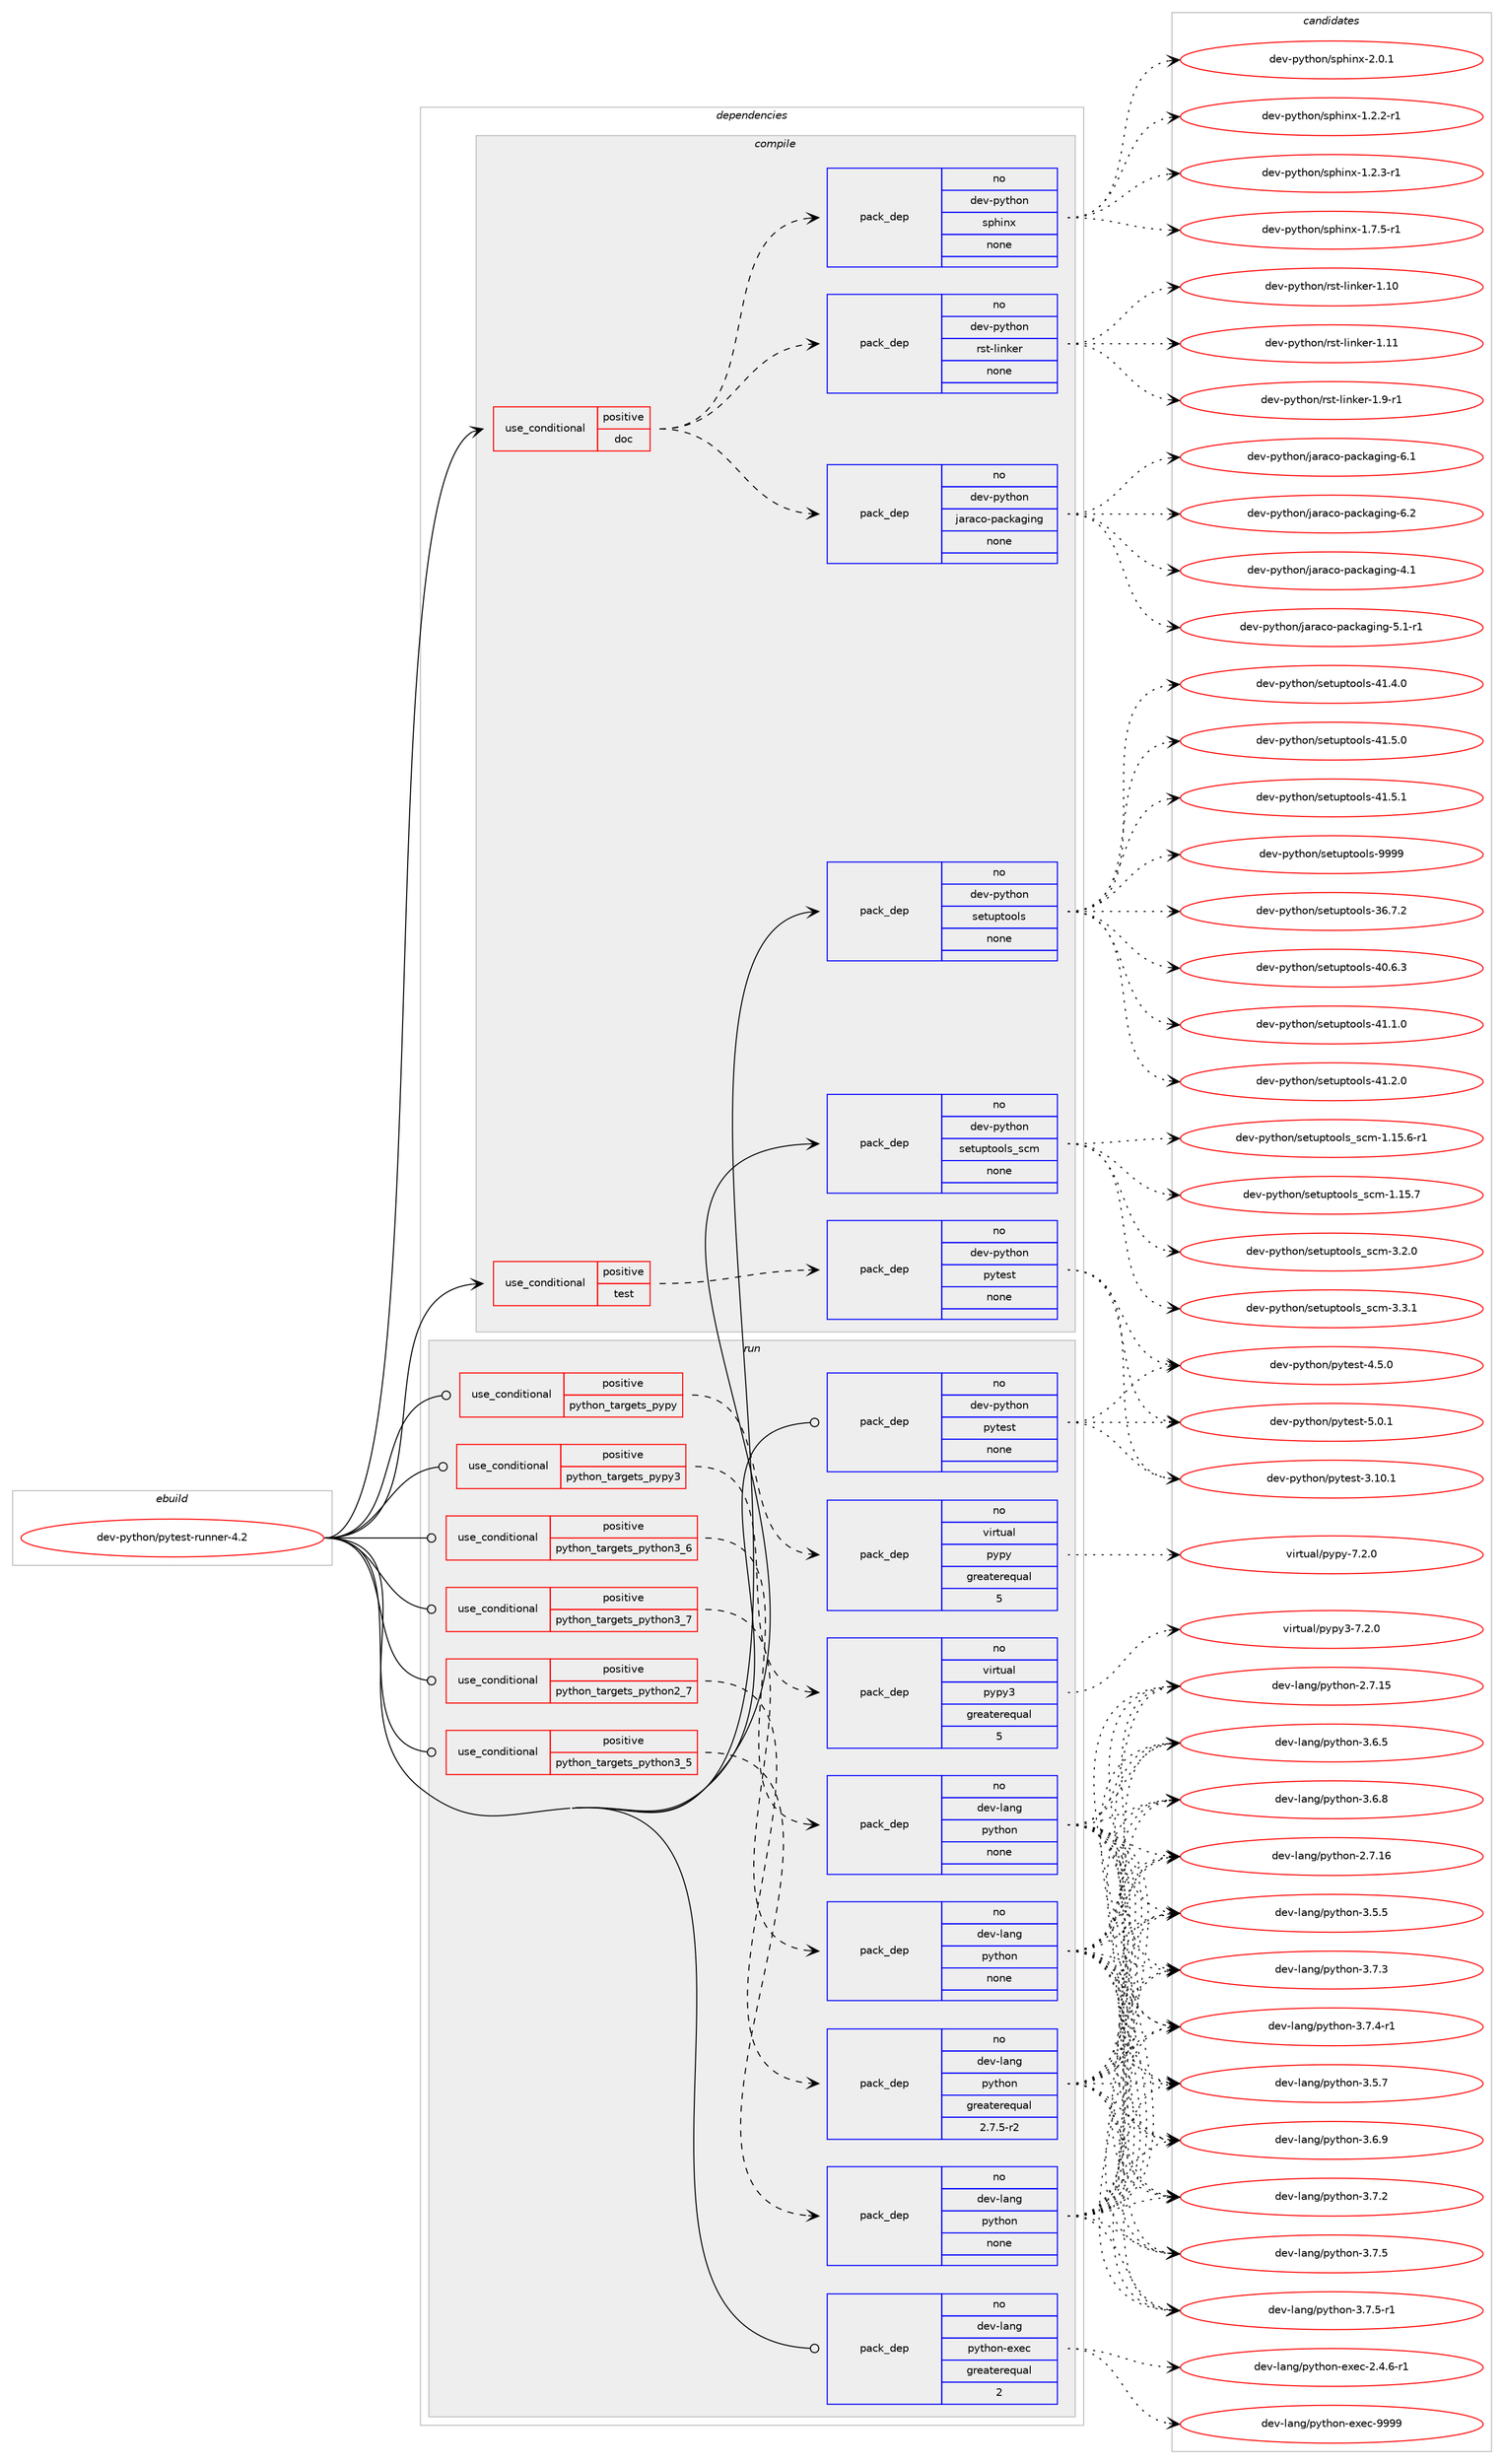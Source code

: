digraph prolog {

# *************
# Graph options
# *************

newrank=true;
concentrate=true;
compound=true;
graph [rankdir=LR,fontname=Helvetica,fontsize=10,ranksep=1.5];#, ranksep=2.5, nodesep=0.2];
edge  [arrowhead=vee];
node  [fontname=Helvetica,fontsize=10];

# **********
# The ebuild
# **********

subgraph cluster_leftcol {
color=gray;
rank=same;
label=<<i>ebuild</i>>;
id [label="dev-python/pytest-runner-4.2", color=red, width=4, href="../dev-python/pytest-runner-4.2.svg"];
}

# ****************
# The dependencies
# ****************

subgraph cluster_midcol {
color=gray;
label=<<i>dependencies</i>>;
subgraph cluster_compile {
fillcolor="#eeeeee";
style=filled;
label=<<i>compile</i>>;
subgraph cond147188 {
dependency629843 [label=<<TABLE BORDER="0" CELLBORDER="1" CELLSPACING="0" CELLPADDING="4"><TR><TD ROWSPAN="3" CELLPADDING="10">use_conditional</TD></TR><TR><TD>positive</TD></TR><TR><TD>doc</TD></TR></TABLE>>, shape=none, color=red];
subgraph pack470789 {
dependency629844 [label=<<TABLE BORDER="0" CELLBORDER="1" CELLSPACING="0" CELLPADDING="4" WIDTH="220"><TR><TD ROWSPAN="6" CELLPADDING="30">pack_dep</TD></TR><TR><TD WIDTH="110">no</TD></TR><TR><TD>dev-python</TD></TR><TR><TD>jaraco-packaging</TD></TR><TR><TD>none</TD></TR><TR><TD></TD></TR></TABLE>>, shape=none, color=blue];
}
dependency629843:e -> dependency629844:w [weight=20,style="dashed",arrowhead="vee"];
subgraph pack470790 {
dependency629845 [label=<<TABLE BORDER="0" CELLBORDER="1" CELLSPACING="0" CELLPADDING="4" WIDTH="220"><TR><TD ROWSPAN="6" CELLPADDING="30">pack_dep</TD></TR><TR><TD WIDTH="110">no</TD></TR><TR><TD>dev-python</TD></TR><TR><TD>rst-linker</TD></TR><TR><TD>none</TD></TR><TR><TD></TD></TR></TABLE>>, shape=none, color=blue];
}
dependency629843:e -> dependency629845:w [weight=20,style="dashed",arrowhead="vee"];
subgraph pack470791 {
dependency629846 [label=<<TABLE BORDER="0" CELLBORDER="1" CELLSPACING="0" CELLPADDING="4" WIDTH="220"><TR><TD ROWSPAN="6" CELLPADDING="30">pack_dep</TD></TR><TR><TD WIDTH="110">no</TD></TR><TR><TD>dev-python</TD></TR><TR><TD>sphinx</TD></TR><TR><TD>none</TD></TR><TR><TD></TD></TR></TABLE>>, shape=none, color=blue];
}
dependency629843:e -> dependency629846:w [weight=20,style="dashed",arrowhead="vee"];
}
id:e -> dependency629843:w [weight=20,style="solid",arrowhead="vee"];
subgraph cond147189 {
dependency629847 [label=<<TABLE BORDER="0" CELLBORDER="1" CELLSPACING="0" CELLPADDING="4"><TR><TD ROWSPAN="3" CELLPADDING="10">use_conditional</TD></TR><TR><TD>positive</TD></TR><TR><TD>test</TD></TR></TABLE>>, shape=none, color=red];
subgraph pack470792 {
dependency629848 [label=<<TABLE BORDER="0" CELLBORDER="1" CELLSPACING="0" CELLPADDING="4" WIDTH="220"><TR><TD ROWSPAN="6" CELLPADDING="30">pack_dep</TD></TR><TR><TD WIDTH="110">no</TD></TR><TR><TD>dev-python</TD></TR><TR><TD>pytest</TD></TR><TR><TD>none</TD></TR><TR><TD></TD></TR></TABLE>>, shape=none, color=blue];
}
dependency629847:e -> dependency629848:w [weight=20,style="dashed",arrowhead="vee"];
}
id:e -> dependency629847:w [weight=20,style="solid",arrowhead="vee"];
subgraph pack470793 {
dependency629849 [label=<<TABLE BORDER="0" CELLBORDER="1" CELLSPACING="0" CELLPADDING="4" WIDTH="220"><TR><TD ROWSPAN="6" CELLPADDING="30">pack_dep</TD></TR><TR><TD WIDTH="110">no</TD></TR><TR><TD>dev-python</TD></TR><TR><TD>setuptools</TD></TR><TR><TD>none</TD></TR><TR><TD></TD></TR></TABLE>>, shape=none, color=blue];
}
id:e -> dependency629849:w [weight=20,style="solid",arrowhead="vee"];
subgraph pack470794 {
dependency629850 [label=<<TABLE BORDER="0" CELLBORDER="1" CELLSPACING="0" CELLPADDING="4" WIDTH="220"><TR><TD ROWSPAN="6" CELLPADDING="30">pack_dep</TD></TR><TR><TD WIDTH="110">no</TD></TR><TR><TD>dev-python</TD></TR><TR><TD>setuptools_scm</TD></TR><TR><TD>none</TD></TR><TR><TD></TD></TR></TABLE>>, shape=none, color=blue];
}
id:e -> dependency629850:w [weight=20,style="solid",arrowhead="vee"];
}
subgraph cluster_compileandrun {
fillcolor="#eeeeee";
style=filled;
label=<<i>compile and run</i>>;
}
subgraph cluster_run {
fillcolor="#eeeeee";
style=filled;
label=<<i>run</i>>;
subgraph cond147190 {
dependency629851 [label=<<TABLE BORDER="0" CELLBORDER="1" CELLSPACING="0" CELLPADDING="4"><TR><TD ROWSPAN="3" CELLPADDING="10">use_conditional</TD></TR><TR><TD>positive</TD></TR><TR><TD>python_targets_pypy</TD></TR></TABLE>>, shape=none, color=red];
subgraph pack470795 {
dependency629852 [label=<<TABLE BORDER="0" CELLBORDER="1" CELLSPACING="0" CELLPADDING="4" WIDTH="220"><TR><TD ROWSPAN="6" CELLPADDING="30">pack_dep</TD></TR><TR><TD WIDTH="110">no</TD></TR><TR><TD>virtual</TD></TR><TR><TD>pypy</TD></TR><TR><TD>greaterequal</TD></TR><TR><TD>5</TD></TR></TABLE>>, shape=none, color=blue];
}
dependency629851:e -> dependency629852:w [weight=20,style="dashed",arrowhead="vee"];
}
id:e -> dependency629851:w [weight=20,style="solid",arrowhead="odot"];
subgraph cond147191 {
dependency629853 [label=<<TABLE BORDER="0" CELLBORDER="1" CELLSPACING="0" CELLPADDING="4"><TR><TD ROWSPAN="3" CELLPADDING="10">use_conditional</TD></TR><TR><TD>positive</TD></TR><TR><TD>python_targets_pypy3</TD></TR></TABLE>>, shape=none, color=red];
subgraph pack470796 {
dependency629854 [label=<<TABLE BORDER="0" CELLBORDER="1" CELLSPACING="0" CELLPADDING="4" WIDTH="220"><TR><TD ROWSPAN="6" CELLPADDING="30">pack_dep</TD></TR><TR><TD WIDTH="110">no</TD></TR><TR><TD>virtual</TD></TR><TR><TD>pypy3</TD></TR><TR><TD>greaterequal</TD></TR><TR><TD>5</TD></TR></TABLE>>, shape=none, color=blue];
}
dependency629853:e -> dependency629854:w [weight=20,style="dashed",arrowhead="vee"];
}
id:e -> dependency629853:w [weight=20,style="solid",arrowhead="odot"];
subgraph cond147192 {
dependency629855 [label=<<TABLE BORDER="0" CELLBORDER="1" CELLSPACING="0" CELLPADDING="4"><TR><TD ROWSPAN="3" CELLPADDING="10">use_conditional</TD></TR><TR><TD>positive</TD></TR><TR><TD>python_targets_python2_7</TD></TR></TABLE>>, shape=none, color=red];
subgraph pack470797 {
dependency629856 [label=<<TABLE BORDER="0" CELLBORDER="1" CELLSPACING="0" CELLPADDING="4" WIDTH="220"><TR><TD ROWSPAN="6" CELLPADDING="30">pack_dep</TD></TR><TR><TD WIDTH="110">no</TD></TR><TR><TD>dev-lang</TD></TR><TR><TD>python</TD></TR><TR><TD>greaterequal</TD></TR><TR><TD>2.7.5-r2</TD></TR></TABLE>>, shape=none, color=blue];
}
dependency629855:e -> dependency629856:w [weight=20,style="dashed",arrowhead="vee"];
}
id:e -> dependency629855:w [weight=20,style="solid",arrowhead="odot"];
subgraph cond147193 {
dependency629857 [label=<<TABLE BORDER="0" CELLBORDER="1" CELLSPACING="0" CELLPADDING="4"><TR><TD ROWSPAN="3" CELLPADDING="10">use_conditional</TD></TR><TR><TD>positive</TD></TR><TR><TD>python_targets_python3_5</TD></TR></TABLE>>, shape=none, color=red];
subgraph pack470798 {
dependency629858 [label=<<TABLE BORDER="0" CELLBORDER="1" CELLSPACING="0" CELLPADDING="4" WIDTH="220"><TR><TD ROWSPAN="6" CELLPADDING="30">pack_dep</TD></TR><TR><TD WIDTH="110">no</TD></TR><TR><TD>dev-lang</TD></TR><TR><TD>python</TD></TR><TR><TD>none</TD></TR><TR><TD></TD></TR></TABLE>>, shape=none, color=blue];
}
dependency629857:e -> dependency629858:w [weight=20,style="dashed",arrowhead="vee"];
}
id:e -> dependency629857:w [weight=20,style="solid",arrowhead="odot"];
subgraph cond147194 {
dependency629859 [label=<<TABLE BORDER="0" CELLBORDER="1" CELLSPACING="0" CELLPADDING="4"><TR><TD ROWSPAN="3" CELLPADDING="10">use_conditional</TD></TR><TR><TD>positive</TD></TR><TR><TD>python_targets_python3_6</TD></TR></TABLE>>, shape=none, color=red];
subgraph pack470799 {
dependency629860 [label=<<TABLE BORDER="0" CELLBORDER="1" CELLSPACING="0" CELLPADDING="4" WIDTH="220"><TR><TD ROWSPAN="6" CELLPADDING="30">pack_dep</TD></TR><TR><TD WIDTH="110">no</TD></TR><TR><TD>dev-lang</TD></TR><TR><TD>python</TD></TR><TR><TD>none</TD></TR><TR><TD></TD></TR></TABLE>>, shape=none, color=blue];
}
dependency629859:e -> dependency629860:w [weight=20,style="dashed",arrowhead="vee"];
}
id:e -> dependency629859:w [weight=20,style="solid",arrowhead="odot"];
subgraph cond147195 {
dependency629861 [label=<<TABLE BORDER="0" CELLBORDER="1" CELLSPACING="0" CELLPADDING="4"><TR><TD ROWSPAN="3" CELLPADDING="10">use_conditional</TD></TR><TR><TD>positive</TD></TR><TR><TD>python_targets_python3_7</TD></TR></TABLE>>, shape=none, color=red];
subgraph pack470800 {
dependency629862 [label=<<TABLE BORDER="0" CELLBORDER="1" CELLSPACING="0" CELLPADDING="4" WIDTH="220"><TR><TD ROWSPAN="6" CELLPADDING="30">pack_dep</TD></TR><TR><TD WIDTH="110">no</TD></TR><TR><TD>dev-lang</TD></TR><TR><TD>python</TD></TR><TR><TD>none</TD></TR><TR><TD></TD></TR></TABLE>>, shape=none, color=blue];
}
dependency629861:e -> dependency629862:w [weight=20,style="dashed",arrowhead="vee"];
}
id:e -> dependency629861:w [weight=20,style="solid",arrowhead="odot"];
subgraph pack470801 {
dependency629863 [label=<<TABLE BORDER="0" CELLBORDER="1" CELLSPACING="0" CELLPADDING="4" WIDTH="220"><TR><TD ROWSPAN="6" CELLPADDING="30">pack_dep</TD></TR><TR><TD WIDTH="110">no</TD></TR><TR><TD>dev-lang</TD></TR><TR><TD>python-exec</TD></TR><TR><TD>greaterequal</TD></TR><TR><TD>2</TD></TR></TABLE>>, shape=none, color=blue];
}
id:e -> dependency629863:w [weight=20,style="solid",arrowhead="odot"];
subgraph pack470802 {
dependency629864 [label=<<TABLE BORDER="0" CELLBORDER="1" CELLSPACING="0" CELLPADDING="4" WIDTH="220"><TR><TD ROWSPAN="6" CELLPADDING="30">pack_dep</TD></TR><TR><TD WIDTH="110">no</TD></TR><TR><TD>dev-python</TD></TR><TR><TD>pytest</TD></TR><TR><TD>none</TD></TR><TR><TD></TD></TR></TABLE>>, shape=none, color=blue];
}
id:e -> dependency629864:w [weight=20,style="solid",arrowhead="odot"];
}
}

# **************
# The candidates
# **************

subgraph cluster_choices {
rank=same;
color=gray;
label=<<i>candidates</i>>;

subgraph choice470789 {
color=black;
nodesep=1;
choice10010111845112121116104111110471069711497991114511297991079710310511010345524649 [label="dev-python/jaraco-packaging-4.1", color=red, width=4,href="../dev-python/jaraco-packaging-4.1.svg"];
choice100101118451121211161041111104710697114979911145112979910797103105110103455346494511449 [label="dev-python/jaraco-packaging-5.1-r1", color=red, width=4,href="../dev-python/jaraco-packaging-5.1-r1.svg"];
choice10010111845112121116104111110471069711497991114511297991079710310511010345544649 [label="dev-python/jaraco-packaging-6.1", color=red, width=4,href="../dev-python/jaraco-packaging-6.1.svg"];
choice10010111845112121116104111110471069711497991114511297991079710310511010345544650 [label="dev-python/jaraco-packaging-6.2", color=red, width=4,href="../dev-python/jaraco-packaging-6.2.svg"];
dependency629844:e -> choice10010111845112121116104111110471069711497991114511297991079710310511010345524649:w [style=dotted,weight="100"];
dependency629844:e -> choice100101118451121211161041111104710697114979911145112979910797103105110103455346494511449:w [style=dotted,weight="100"];
dependency629844:e -> choice10010111845112121116104111110471069711497991114511297991079710310511010345544649:w [style=dotted,weight="100"];
dependency629844:e -> choice10010111845112121116104111110471069711497991114511297991079710310511010345544650:w [style=dotted,weight="100"];
}
subgraph choice470790 {
color=black;
nodesep=1;
choice1001011184511212111610411111047114115116451081051101071011144549464948 [label="dev-python/rst-linker-1.10", color=red, width=4,href="../dev-python/rst-linker-1.10.svg"];
choice1001011184511212111610411111047114115116451081051101071011144549464949 [label="dev-python/rst-linker-1.11", color=red, width=4,href="../dev-python/rst-linker-1.11.svg"];
choice100101118451121211161041111104711411511645108105110107101114454946574511449 [label="dev-python/rst-linker-1.9-r1", color=red, width=4,href="../dev-python/rst-linker-1.9-r1.svg"];
dependency629845:e -> choice1001011184511212111610411111047114115116451081051101071011144549464948:w [style=dotted,weight="100"];
dependency629845:e -> choice1001011184511212111610411111047114115116451081051101071011144549464949:w [style=dotted,weight="100"];
dependency629845:e -> choice100101118451121211161041111104711411511645108105110107101114454946574511449:w [style=dotted,weight="100"];
}
subgraph choice470791 {
color=black;
nodesep=1;
choice10010111845112121116104111110471151121041051101204549465046504511449 [label="dev-python/sphinx-1.2.2-r1", color=red, width=4,href="../dev-python/sphinx-1.2.2-r1.svg"];
choice10010111845112121116104111110471151121041051101204549465046514511449 [label="dev-python/sphinx-1.2.3-r1", color=red, width=4,href="../dev-python/sphinx-1.2.3-r1.svg"];
choice10010111845112121116104111110471151121041051101204549465546534511449 [label="dev-python/sphinx-1.7.5-r1", color=red, width=4,href="../dev-python/sphinx-1.7.5-r1.svg"];
choice1001011184511212111610411111047115112104105110120455046484649 [label="dev-python/sphinx-2.0.1", color=red, width=4,href="../dev-python/sphinx-2.0.1.svg"];
dependency629846:e -> choice10010111845112121116104111110471151121041051101204549465046504511449:w [style=dotted,weight="100"];
dependency629846:e -> choice10010111845112121116104111110471151121041051101204549465046514511449:w [style=dotted,weight="100"];
dependency629846:e -> choice10010111845112121116104111110471151121041051101204549465546534511449:w [style=dotted,weight="100"];
dependency629846:e -> choice1001011184511212111610411111047115112104105110120455046484649:w [style=dotted,weight="100"];
}
subgraph choice470792 {
color=black;
nodesep=1;
choice100101118451121211161041111104711212111610111511645514649484649 [label="dev-python/pytest-3.10.1", color=red, width=4,href="../dev-python/pytest-3.10.1.svg"];
choice1001011184511212111610411111047112121116101115116455246534648 [label="dev-python/pytest-4.5.0", color=red, width=4,href="../dev-python/pytest-4.5.0.svg"];
choice1001011184511212111610411111047112121116101115116455346484649 [label="dev-python/pytest-5.0.1", color=red, width=4,href="../dev-python/pytest-5.0.1.svg"];
dependency629848:e -> choice100101118451121211161041111104711212111610111511645514649484649:w [style=dotted,weight="100"];
dependency629848:e -> choice1001011184511212111610411111047112121116101115116455246534648:w [style=dotted,weight="100"];
dependency629848:e -> choice1001011184511212111610411111047112121116101115116455346484649:w [style=dotted,weight="100"];
}
subgraph choice470793 {
color=black;
nodesep=1;
choice100101118451121211161041111104711510111611711211611111110811545515446554650 [label="dev-python/setuptools-36.7.2", color=red, width=4,href="../dev-python/setuptools-36.7.2.svg"];
choice100101118451121211161041111104711510111611711211611111110811545524846544651 [label="dev-python/setuptools-40.6.3", color=red, width=4,href="../dev-python/setuptools-40.6.3.svg"];
choice100101118451121211161041111104711510111611711211611111110811545524946494648 [label="dev-python/setuptools-41.1.0", color=red, width=4,href="../dev-python/setuptools-41.1.0.svg"];
choice100101118451121211161041111104711510111611711211611111110811545524946504648 [label="dev-python/setuptools-41.2.0", color=red, width=4,href="../dev-python/setuptools-41.2.0.svg"];
choice100101118451121211161041111104711510111611711211611111110811545524946524648 [label="dev-python/setuptools-41.4.0", color=red, width=4,href="../dev-python/setuptools-41.4.0.svg"];
choice100101118451121211161041111104711510111611711211611111110811545524946534648 [label="dev-python/setuptools-41.5.0", color=red, width=4,href="../dev-python/setuptools-41.5.0.svg"];
choice100101118451121211161041111104711510111611711211611111110811545524946534649 [label="dev-python/setuptools-41.5.1", color=red, width=4,href="../dev-python/setuptools-41.5.1.svg"];
choice10010111845112121116104111110471151011161171121161111111081154557575757 [label="dev-python/setuptools-9999", color=red, width=4,href="../dev-python/setuptools-9999.svg"];
dependency629849:e -> choice100101118451121211161041111104711510111611711211611111110811545515446554650:w [style=dotted,weight="100"];
dependency629849:e -> choice100101118451121211161041111104711510111611711211611111110811545524846544651:w [style=dotted,weight="100"];
dependency629849:e -> choice100101118451121211161041111104711510111611711211611111110811545524946494648:w [style=dotted,weight="100"];
dependency629849:e -> choice100101118451121211161041111104711510111611711211611111110811545524946504648:w [style=dotted,weight="100"];
dependency629849:e -> choice100101118451121211161041111104711510111611711211611111110811545524946524648:w [style=dotted,weight="100"];
dependency629849:e -> choice100101118451121211161041111104711510111611711211611111110811545524946534648:w [style=dotted,weight="100"];
dependency629849:e -> choice100101118451121211161041111104711510111611711211611111110811545524946534649:w [style=dotted,weight="100"];
dependency629849:e -> choice10010111845112121116104111110471151011161171121161111111081154557575757:w [style=dotted,weight="100"];
}
subgraph choice470794 {
color=black;
nodesep=1;
choice10010111845112121116104111110471151011161171121161111111081159511599109454946495346544511449 [label="dev-python/setuptools_scm-1.15.6-r1", color=red, width=4,href="../dev-python/setuptools_scm-1.15.6-r1.svg"];
choice1001011184511212111610411111047115101116117112116111111108115951159910945494649534655 [label="dev-python/setuptools_scm-1.15.7", color=red, width=4,href="../dev-python/setuptools_scm-1.15.7.svg"];
choice10010111845112121116104111110471151011161171121161111111081159511599109455146504648 [label="dev-python/setuptools_scm-3.2.0", color=red, width=4,href="../dev-python/setuptools_scm-3.2.0.svg"];
choice10010111845112121116104111110471151011161171121161111111081159511599109455146514649 [label="dev-python/setuptools_scm-3.3.1", color=red, width=4,href="../dev-python/setuptools_scm-3.3.1.svg"];
dependency629850:e -> choice10010111845112121116104111110471151011161171121161111111081159511599109454946495346544511449:w [style=dotted,weight="100"];
dependency629850:e -> choice1001011184511212111610411111047115101116117112116111111108115951159910945494649534655:w [style=dotted,weight="100"];
dependency629850:e -> choice10010111845112121116104111110471151011161171121161111111081159511599109455146504648:w [style=dotted,weight="100"];
dependency629850:e -> choice10010111845112121116104111110471151011161171121161111111081159511599109455146514649:w [style=dotted,weight="100"];
}
subgraph choice470795 {
color=black;
nodesep=1;
choice1181051141161179710847112121112121455546504648 [label="virtual/pypy-7.2.0", color=red, width=4,href="../virtual/pypy-7.2.0.svg"];
dependency629852:e -> choice1181051141161179710847112121112121455546504648:w [style=dotted,weight="100"];
}
subgraph choice470796 {
color=black;
nodesep=1;
choice118105114116117971084711212111212151455546504648 [label="virtual/pypy3-7.2.0", color=red, width=4,href="../virtual/pypy3-7.2.0.svg"];
dependency629854:e -> choice118105114116117971084711212111212151455546504648:w [style=dotted,weight="100"];
}
subgraph choice470797 {
color=black;
nodesep=1;
choice10010111845108971101034711212111610411111045504655464953 [label="dev-lang/python-2.7.15", color=red, width=4,href="../dev-lang/python-2.7.15.svg"];
choice10010111845108971101034711212111610411111045504655464954 [label="dev-lang/python-2.7.16", color=red, width=4,href="../dev-lang/python-2.7.16.svg"];
choice100101118451089711010347112121116104111110455146534653 [label="dev-lang/python-3.5.5", color=red, width=4,href="../dev-lang/python-3.5.5.svg"];
choice100101118451089711010347112121116104111110455146534655 [label="dev-lang/python-3.5.7", color=red, width=4,href="../dev-lang/python-3.5.7.svg"];
choice100101118451089711010347112121116104111110455146544653 [label="dev-lang/python-3.6.5", color=red, width=4,href="../dev-lang/python-3.6.5.svg"];
choice100101118451089711010347112121116104111110455146544656 [label="dev-lang/python-3.6.8", color=red, width=4,href="../dev-lang/python-3.6.8.svg"];
choice100101118451089711010347112121116104111110455146544657 [label="dev-lang/python-3.6.9", color=red, width=4,href="../dev-lang/python-3.6.9.svg"];
choice100101118451089711010347112121116104111110455146554650 [label="dev-lang/python-3.7.2", color=red, width=4,href="../dev-lang/python-3.7.2.svg"];
choice100101118451089711010347112121116104111110455146554651 [label="dev-lang/python-3.7.3", color=red, width=4,href="../dev-lang/python-3.7.3.svg"];
choice1001011184510897110103471121211161041111104551465546524511449 [label="dev-lang/python-3.7.4-r1", color=red, width=4,href="../dev-lang/python-3.7.4-r1.svg"];
choice100101118451089711010347112121116104111110455146554653 [label="dev-lang/python-3.7.5", color=red, width=4,href="../dev-lang/python-3.7.5.svg"];
choice1001011184510897110103471121211161041111104551465546534511449 [label="dev-lang/python-3.7.5-r1", color=red, width=4,href="../dev-lang/python-3.7.5-r1.svg"];
dependency629856:e -> choice10010111845108971101034711212111610411111045504655464953:w [style=dotted,weight="100"];
dependency629856:e -> choice10010111845108971101034711212111610411111045504655464954:w [style=dotted,weight="100"];
dependency629856:e -> choice100101118451089711010347112121116104111110455146534653:w [style=dotted,weight="100"];
dependency629856:e -> choice100101118451089711010347112121116104111110455146534655:w [style=dotted,weight="100"];
dependency629856:e -> choice100101118451089711010347112121116104111110455146544653:w [style=dotted,weight="100"];
dependency629856:e -> choice100101118451089711010347112121116104111110455146544656:w [style=dotted,weight="100"];
dependency629856:e -> choice100101118451089711010347112121116104111110455146544657:w [style=dotted,weight="100"];
dependency629856:e -> choice100101118451089711010347112121116104111110455146554650:w [style=dotted,weight="100"];
dependency629856:e -> choice100101118451089711010347112121116104111110455146554651:w [style=dotted,weight="100"];
dependency629856:e -> choice1001011184510897110103471121211161041111104551465546524511449:w [style=dotted,weight="100"];
dependency629856:e -> choice100101118451089711010347112121116104111110455146554653:w [style=dotted,weight="100"];
dependency629856:e -> choice1001011184510897110103471121211161041111104551465546534511449:w [style=dotted,weight="100"];
}
subgraph choice470798 {
color=black;
nodesep=1;
choice10010111845108971101034711212111610411111045504655464953 [label="dev-lang/python-2.7.15", color=red, width=4,href="../dev-lang/python-2.7.15.svg"];
choice10010111845108971101034711212111610411111045504655464954 [label="dev-lang/python-2.7.16", color=red, width=4,href="../dev-lang/python-2.7.16.svg"];
choice100101118451089711010347112121116104111110455146534653 [label="dev-lang/python-3.5.5", color=red, width=4,href="../dev-lang/python-3.5.5.svg"];
choice100101118451089711010347112121116104111110455146534655 [label="dev-lang/python-3.5.7", color=red, width=4,href="../dev-lang/python-3.5.7.svg"];
choice100101118451089711010347112121116104111110455146544653 [label="dev-lang/python-3.6.5", color=red, width=4,href="../dev-lang/python-3.6.5.svg"];
choice100101118451089711010347112121116104111110455146544656 [label="dev-lang/python-3.6.8", color=red, width=4,href="../dev-lang/python-3.6.8.svg"];
choice100101118451089711010347112121116104111110455146544657 [label="dev-lang/python-3.6.9", color=red, width=4,href="../dev-lang/python-3.6.9.svg"];
choice100101118451089711010347112121116104111110455146554650 [label="dev-lang/python-3.7.2", color=red, width=4,href="../dev-lang/python-3.7.2.svg"];
choice100101118451089711010347112121116104111110455146554651 [label="dev-lang/python-3.7.3", color=red, width=4,href="../dev-lang/python-3.7.3.svg"];
choice1001011184510897110103471121211161041111104551465546524511449 [label="dev-lang/python-3.7.4-r1", color=red, width=4,href="../dev-lang/python-3.7.4-r1.svg"];
choice100101118451089711010347112121116104111110455146554653 [label="dev-lang/python-3.7.5", color=red, width=4,href="../dev-lang/python-3.7.5.svg"];
choice1001011184510897110103471121211161041111104551465546534511449 [label="dev-lang/python-3.7.5-r1", color=red, width=4,href="../dev-lang/python-3.7.5-r1.svg"];
dependency629858:e -> choice10010111845108971101034711212111610411111045504655464953:w [style=dotted,weight="100"];
dependency629858:e -> choice10010111845108971101034711212111610411111045504655464954:w [style=dotted,weight="100"];
dependency629858:e -> choice100101118451089711010347112121116104111110455146534653:w [style=dotted,weight="100"];
dependency629858:e -> choice100101118451089711010347112121116104111110455146534655:w [style=dotted,weight="100"];
dependency629858:e -> choice100101118451089711010347112121116104111110455146544653:w [style=dotted,weight="100"];
dependency629858:e -> choice100101118451089711010347112121116104111110455146544656:w [style=dotted,weight="100"];
dependency629858:e -> choice100101118451089711010347112121116104111110455146544657:w [style=dotted,weight="100"];
dependency629858:e -> choice100101118451089711010347112121116104111110455146554650:w [style=dotted,weight="100"];
dependency629858:e -> choice100101118451089711010347112121116104111110455146554651:w [style=dotted,weight="100"];
dependency629858:e -> choice1001011184510897110103471121211161041111104551465546524511449:w [style=dotted,weight="100"];
dependency629858:e -> choice100101118451089711010347112121116104111110455146554653:w [style=dotted,weight="100"];
dependency629858:e -> choice1001011184510897110103471121211161041111104551465546534511449:w [style=dotted,weight="100"];
}
subgraph choice470799 {
color=black;
nodesep=1;
choice10010111845108971101034711212111610411111045504655464953 [label="dev-lang/python-2.7.15", color=red, width=4,href="../dev-lang/python-2.7.15.svg"];
choice10010111845108971101034711212111610411111045504655464954 [label="dev-lang/python-2.7.16", color=red, width=4,href="../dev-lang/python-2.7.16.svg"];
choice100101118451089711010347112121116104111110455146534653 [label="dev-lang/python-3.5.5", color=red, width=4,href="../dev-lang/python-3.5.5.svg"];
choice100101118451089711010347112121116104111110455146534655 [label="dev-lang/python-3.5.7", color=red, width=4,href="../dev-lang/python-3.5.7.svg"];
choice100101118451089711010347112121116104111110455146544653 [label="dev-lang/python-3.6.5", color=red, width=4,href="../dev-lang/python-3.6.5.svg"];
choice100101118451089711010347112121116104111110455146544656 [label="dev-lang/python-3.6.8", color=red, width=4,href="../dev-lang/python-3.6.8.svg"];
choice100101118451089711010347112121116104111110455146544657 [label="dev-lang/python-3.6.9", color=red, width=4,href="../dev-lang/python-3.6.9.svg"];
choice100101118451089711010347112121116104111110455146554650 [label="dev-lang/python-3.7.2", color=red, width=4,href="../dev-lang/python-3.7.2.svg"];
choice100101118451089711010347112121116104111110455146554651 [label="dev-lang/python-3.7.3", color=red, width=4,href="../dev-lang/python-3.7.3.svg"];
choice1001011184510897110103471121211161041111104551465546524511449 [label="dev-lang/python-3.7.4-r1", color=red, width=4,href="../dev-lang/python-3.7.4-r1.svg"];
choice100101118451089711010347112121116104111110455146554653 [label="dev-lang/python-3.7.5", color=red, width=4,href="../dev-lang/python-3.7.5.svg"];
choice1001011184510897110103471121211161041111104551465546534511449 [label="dev-lang/python-3.7.5-r1", color=red, width=4,href="../dev-lang/python-3.7.5-r1.svg"];
dependency629860:e -> choice10010111845108971101034711212111610411111045504655464953:w [style=dotted,weight="100"];
dependency629860:e -> choice10010111845108971101034711212111610411111045504655464954:w [style=dotted,weight="100"];
dependency629860:e -> choice100101118451089711010347112121116104111110455146534653:w [style=dotted,weight="100"];
dependency629860:e -> choice100101118451089711010347112121116104111110455146534655:w [style=dotted,weight="100"];
dependency629860:e -> choice100101118451089711010347112121116104111110455146544653:w [style=dotted,weight="100"];
dependency629860:e -> choice100101118451089711010347112121116104111110455146544656:w [style=dotted,weight="100"];
dependency629860:e -> choice100101118451089711010347112121116104111110455146544657:w [style=dotted,weight="100"];
dependency629860:e -> choice100101118451089711010347112121116104111110455146554650:w [style=dotted,weight="100"];
dependency629860:e -> choice100101118451089711010347112121116104111110455146554651:w [style=dotted,weight="100"];
dependency629860:e -> choice1001011184510897110103471121211161041111104551465546524511449:w [style=dotted,weight="100"];
dependency629860:e -> choice100101118451089711010347112121116104111110455146554653:w [style=dotted,weight="100"];
dependency629860:e -> choice1001011184510897110103471121211161041111104551465546534511449:w [style=dotted,weight="100"];
}
subgraph choice470800 {
color=black;
nodesep=1;
choice10010111845108971101034711212111610411111045504655464953 [label="dev-lang/python-2.7.15", color=red, width=4,href="../dev-lang/python-2.7.15.svg"];
choice10010111845108971101034711212111610411111045504655464954 [label="dev-lang/python-2.7.16", color=red, width=4,href="../dev-lang/python-2.7.16.svg"];
choice100101118451089711010347112121116104111110455146534653 [label="dev-lang/python-3.5.5", color=red, width=4,href="../dev-lang/python-3.5.5.svg"];
choice100101118451089711010347112121116104111110455146534655 [label="dev-lang/python-3.5.7", color=red, width=4,href="../dev-lang/python-3.5.7.svg"];
choice100101118451089711010347112121116104111110455146544653 [label="dev-lang/python-3.6.5", color=red, width=4,href="../dev-lang/python-3.6.5.svg"];
choice100101118451089711010347112121116104111110455146544656 [label="dev-lang/python-3.6.8", color=red, width=4,href="../dev-lang/python-3.6.8.svg"];
choice100101118451089711010347112121116104111110455146544657 [label="dev-lang/python-3.6.9", color=red, width=4,href="../dev-lang/python-3.6.9.svg"];
choice100101118451089711010347112121116104111110455146554650 [label="dev-lang/python-3.7.2", color=red, width=4,href="../dev-lang/python-3.7.2.svg"];
choice100101118451089711010347112121116104111110455146554651 [label="dev-lang/python-3.7.3", color=red, width=4,href="../dev-lang/python-3.7.3.svg"];
choice1001011184510897110103471121211161041111104551465546524511449 [label="dev-lang/python-3.7.4-r1", color=red, width=4,href="../dev-lang/python-3.7.4-r1.svg"];
choice100101118451089711010347112121116104111110455146554653 [label="dev-lang/python-3.7.5", color=red, width=4,href="../dev-lang/python-3.7.5.svg"];
choice1001011184510897110103471121211161041111104551465546534511449 [label="dev-lang/python-3.7.5-r1", color=red, width=4,href="../dev-lang/python-3.7.5-r1.svg"];
dependency629862:e -> choice10010111845108971101034711212111610411111045504655464953:w [style=dotted,weight="100"];
dependency629862:e -> choice10010111845108971101034711212111610411111045504655464954:w [style=dotted,weight="100"];
dependency629862:e -> choice100101118451089711010347112121116104111110455146534653:w [style=dotted,weight="100"];
dependency629862:e -> choice100101118451089711010347112121116104111110455146534655:w [style=dotted,weight="100"];
dependency629862:e -> choice100101118451089711010347112121116104111110455146544653:w [style=dotted,weight="100"];
dependency629862:e -> choice100101118451089711010347112121116104111110455146544656:w [style=dotted,weight="100"];
dependency629862:e -> choice100101118451089711010347112121116104111110455146544657:w [style=dotted,weight="100"];
dependency629862:e -> choice100101118451089711010347112121116104111110455146554650:w [style=dotted,weight="100"];
dependency629862:e -> choice100101118451089711010347112121116104111110455146554651:w [style=dotted,weight="100"];
dependency629862:e -> choice1001011184510897110103471121211161041111104551465546524511449:w [style=dotted,weight="100"];
dependency629862:e -> choice100101118451089711010347112121116104111110455146554653:w [style=dotted,weight="100"];
dependency629862:e -> choice1001011184510897110103471121211161041111104551465546534511449:w [style=dotted,weight="100"];
}
subgraph choice470801 {
color=black;
nodesep=1;
choice10010111845108971101034711212111610411111045101120101994550465246544511449 [label="dev-lang/python-exec-2.4.6-r1", color=red, width=4,href="../dev-lang/python-exec-2.4.6-r1.svg"];
choice10010111845108971101034711212111610411111045101120101994557575757 [label="dev-lang/python-exec-9999", color=red, width=4,href="../dev-lang/python-exec-9999.svg"];
dependency629863:e -> choice10010111845108971101034711212111610411111045101120101994550465246544511449:w [style=dotted,weight="100"];
dependency629863:e -> choice10010111845108971101034711212111610411111045101120101994557575757:w [style=dotted,weight="100"];
}
subgraph choice470802 {
color=black;
nodesep=1;
choice100101118451121211161041111104711212111610111511645514649484649 [label="dev-python/pytest-3.10.1", color=red, width=4,href="../dev-python/pytest-3.10.1.svg"];
choice1001011184511212111610411111047112121116101115116455246534648 [label="dev-python/pytest-4.5.0", color=red, width=4,href="../dev-python/pytest-4.5.0.svg"];
choice1001011184511212111610411111047112121116101115116455346484649 [label="dev-python/pytest-5.0.1", color=red, width=4,href="../dev-python/pytest-5.0.1.svg"];
dependency629864:e -> choice100101118451121211161041111104711212111610111511645514649484649:w [style=dotted,weight="100"];
dependency629864:e -> choice1001011184511212111610411111047112121116101115116455246534648:w [style=dotted,weight="100"];
dependency629864:e -> choice1001011184511212111610411111047112121116101115116455346484649:w [style=dotted,weight="100"];
}
}

}
